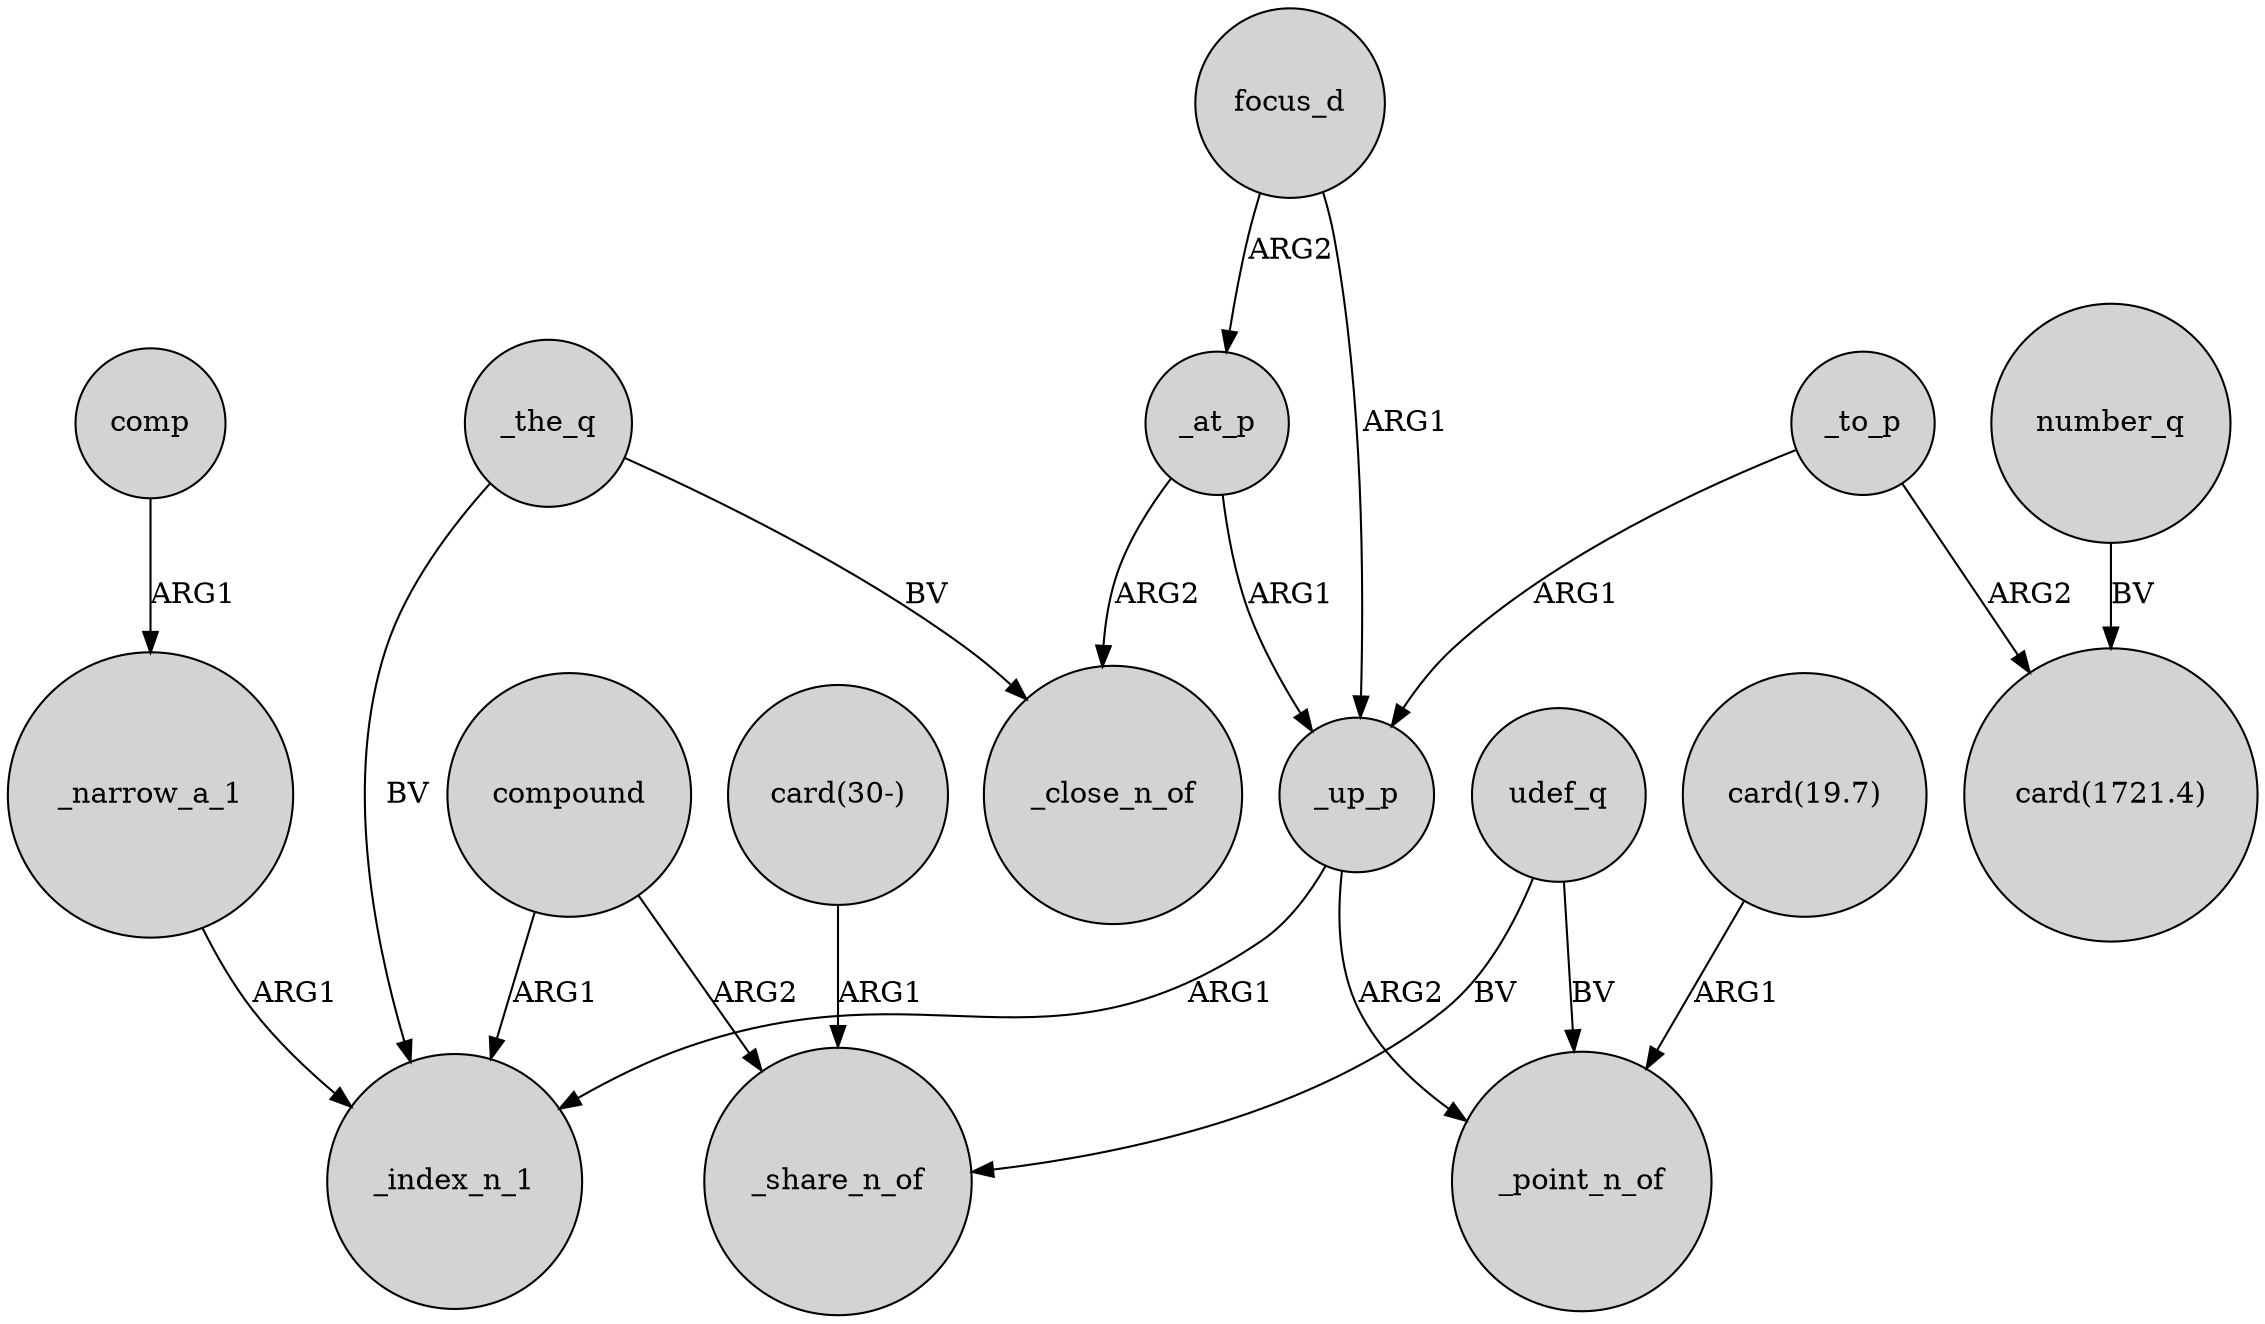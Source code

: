 digraph {
	node [shape=circle style=filled]
	_the_q -> _close_n_of [label=BV]
	focus_d -> _up_p [label=ARG1]
	_to_p -> "card(1721.4)" [label=ARG2]
	focus_d -> _at_p [label=ARG2]
	compound -> _share_n_of [label=ARG2]
	_to_p -> _up_p [label=ARG1]
	_at_p -> _close_n_of [label=ARG2]
	_narrow_a_1 -> _index_n_1 [label=ARG1]
	_up_p -> _index_n_1 [label=ARG1]
	_at_p -> _up_p [label=ARG1]
	"card(30-)" -> _share_n_of [label=ARG1]
	number_q -> "card(1721.4)" [label=BV]
	udef_q -> _share_n_of [label=BV]
	_the_q -> _index_n_1 [label=BV]
	comp -> _narrow_a_1 [label=ARG1]
	_up_p -> _point_n_of [label=ARG2]
	"card(19.7)" -> _point_n_of [label=ARG1]
	compound -> _index_n_1 [label=ARG1]
	udef_q -> _point_n_of [label=BV]
}
